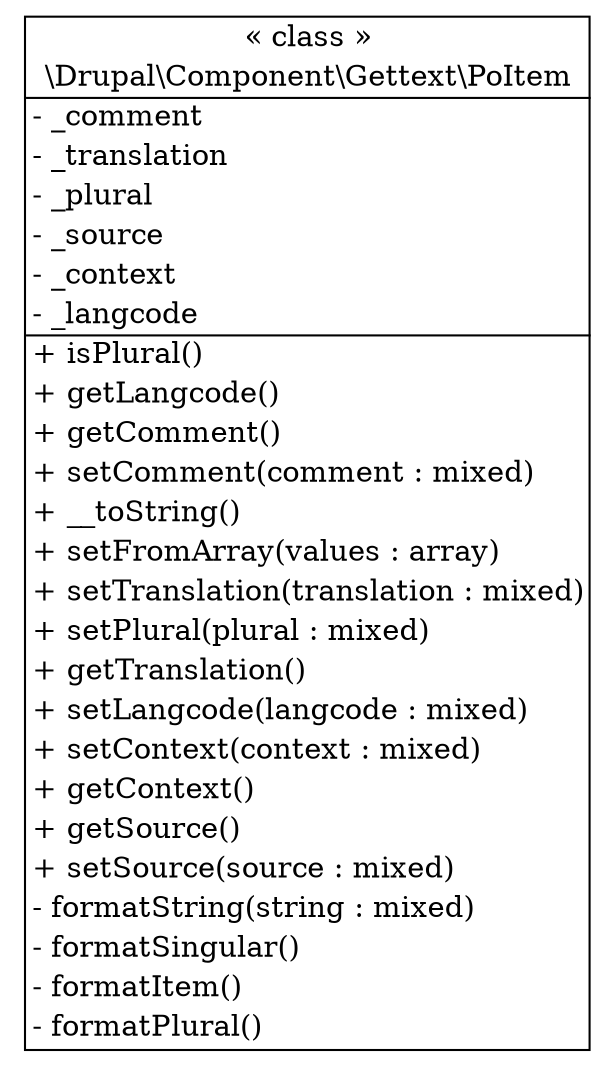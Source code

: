 digraph "Class Diagram" {
  node [shape=plaintext]
  "\\Drupal\\Component\\Gettext\\PoItem" [
    label=<
<table border="1" cellpadding="2" cellspacing="0" cellborder="0">
<tr><td align="center">&laquo; class &raquo;</td></tr>
<tr><td align="center" title="class PoItem">\\Drupal\\Component\\Gettext\\PoItem</td></tr><hr />
<tr><td align="left" title="private _comment">- _comment</td></tr>
<tr><td align="left" title="private _translation">- _translation</td></tr>
<tr><td align="left" title="private _plural">- _plural</td></tr>
<tr><td align="left" title="private _source">- _source</td></tr>
<tr><td align="left" title="private _context">- _context</td></tr>
<tr><td align="left" title="private _langcode">- _langcode</td></tr>
<hr />
<tr><td align="left" title="public isPlural">+ isPlural()</td></tr>
<tr><td align="left" title="public getLangcode">+ getLangcode()</td></tr>
<tr><td align="left" title="public getComment">+ getComment()</td></tr>
<tr><td align="left" title="public setComment">+ setComment(comment : mixed)</td></tr>
<tr><td align="left" title="public __toString">+ __toString()</td></tr>
<tr><td align="left" title="public setFromArray">+ setFromArray(values : array)</td></tr>
<tr><td align="left" title="public setTranslation">+ setTranslation(translation : mixed)</td></tr>
<tr><td align="left" title="public setPlural">+ setPlural(plural : mixed)</td></tr>
<tr><td align="left" title="public getTranslation">+ getTranslation()</td></tr>
<tr><td align="left" title="public setLangcode">+ setLangcode(langcode : mixed)</td></tr>
<tr><td align="left" title="public setContext">+ setContext(context : mixed)</td></tr>
<tr><td align="left" title="public getContext">+ getContext()</td></tr>
<tr><td align="left" title="public getSource">+ getSource()</td></tr>
<tr><td align="left" title="public setSource">+ setSource(source : mixed)</td></tr>
<tr><td align="left" title="private formatString">- formatString(string : mixed)</td></tr>
<tr><td align="left" title="private formatSingular">- formatSingular()</td></tr>
<tr><td align="left" title="private formatItem">- formatItem()</td></tr>
<tr><td align="left" title="private formatPlural">- formatPlural()</td></tr>
</table>
  >
  ];
}